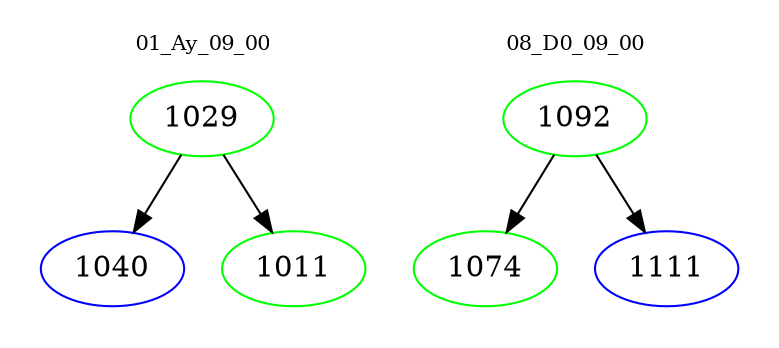 digraph{
subgraph cluster_0 {
color = white
label = "01_Ay_09_00";
fontsize=10;
T0_1029 [label="1029", color="green"]
T0_1029 -> T0_1040 [color="black"]
T0_1040 [label="1040", color="blue"]
T0_1029 -> T0_1011 [color="black"]
T0_1011 [label="1011", color="green"]
}
subgraph cluster_1 {
color = white
label = "08_D0_09_00";
fontsize=10;
T1_1092 [label="1092", color="green"]
T1_1092 -> T1_1074 [color="black"]
T1_1074 [label="1074", color="green"]
T1_1092 -> T1_1111 [color="black"]
T1_1111 [label="1111", color="blue"]
}
}
